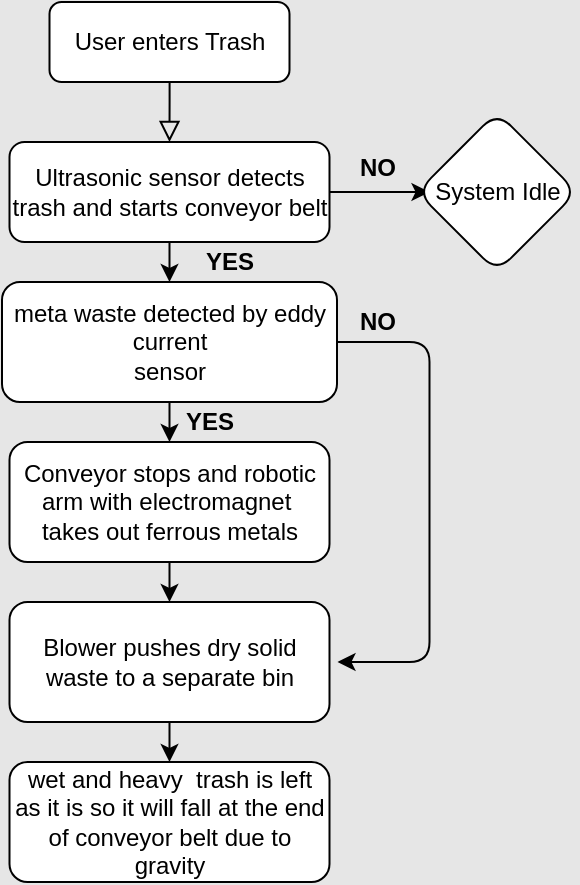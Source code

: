 <mxfile version="13.7.5" type="github">
  <diagram id="C5RBs43oDa-KdzZeNtuy" name="Page-1">
    <mxGraphModel dx="899" dy="481" grid="1" gridSize="10" guides="1" tooltips="1" connect="1" arrows="1" fold="1" page="1" pageScale="1" pageWidth="413" pageHeight="583" background="#E6E6E6" math="0" shadow="0">
      <root>
        <mxCell id="WIyWlLk6GJQsqaUBKTNV-0" />
        <mxCell id="WIyWlLk6GJQsqaUBKTNV-1" parent="WIyWlLk6GJQsqaUBKTNV-0" />
        <mxCell id="WIyWlLk6GJQsqaUBKTNV-2" value="" style="rounded=0;html=1;jettySize=auto;orthogonalLoop=1;fontSize=11;endArrow=block;endFill=0;endSize=8;strokeWidth=1;shadow=0;labelBackgroundColor=none;edgeStyle=orthogonalEdgeStyle;entryX=0.5;entryY=0;entryDx=0;entryDy=0;" parent="WIyWlLk6GJQsqaUBKTNV-1" source="WIyWlLk6GJQsqaUBKTNV-3" target="c1uK9i9pC-8xZbUMP80n-2" edge="1">
          <mxGeometry relative="1" as="geometry">
            <mxPoint x="343.75" y="132" as="targetPoint" />
            <Array as="points">
              <mxPoint x="343.75" y="122" />
              <mxPoint x="343.75" y="122" />
            </Array>
          </mxGeometry>
        </mxCell>
        <mxCell id="WIyWlLk6GJQsqaUBKTNV-3" value="User enters Trash" style="rounded=1;whiteSpace=wrap;html=1;fontSize=12;glass=0;strokeWidth=1;shadow=0;" parent="WIyWlLk6GJQsqaUBKTNV-1" vertex="1">
          <mxGeometry x="283.75" y="72" width="120" height="40" as="geometry" />
        </mxCell>
        <mxCell id="c1uK9i9pC-8xZbUMP80n-2" value="Ultrasonic sensor detects trash and starts conveyor belt" style="rounded=1;whiteSpace=wrap;html=1;" vertex="1" parent="WIyWlLk6GJQsqaUBKTNV-1">
          <mxGeometry x="263.75" y="142" width="160" height="50" as="geometry" />
        </mxCell>
        <mxCell id="c1uK9i9pC-8xZbUMP80n-5" value="" style="endArrow=classic;html=1;exitX=0.5;exitY=1;exitDx=0;exitDy=0;entryX=0.5;entryY=0;entryDx=0;entryDy=0;" edge="1" parent="WIyWlLk6GJQsqaUBKTNV-1" source="c1uK9i9pC-8xZbUMP80n-2">
          <mxGeometry width="50" height="50" relative="1" as="geometry">
            <mxPoint x="383.75" y="252" as="sourcePoint" />
            <mxPoint x="343.75" y="212" as="targetPoint" />
          </mxGeometry>
        </mxCell>
        <mxCell id="c1uK9i9pC-8xZbUMP80n-6" value="meta waste detected by eddy current&lt;br&gt;sensor" style="rectangle;whiteSpace=wrap;html=1;rounded=1;" vertex="1" parent="WIyWlLk6GJQsqaUBKTNV-1">
          <mxGeometry x="260" y="212" width="167.5" height="60" as="geometry" />
        </mxCell>
        <mxCell id="c1uK9i9pC-8xZbUMP80n-10" value="Conveyor stops and robotic arm with electromagnet&amp;nbsp; takes out ferrous metals" style="rounded=1;whiteSpace=wrap;html=1;" vertex="1" parent="WIyWlLk6GJQsqaUBKTNV-1">
          <mxGeometry x="263.75" y="292" width="160" height="60" as="geometry" />
        </mxCell>
        <mxCell id="c1uK9i9pC-8xZbUMP80n-11" value="" style="endArrow=classic;html=1;exitX=0.5;exitY=1;exitDx=0;exitDy=0;entryX=0.5;entryY=0;entryDx=0;entryDy=0;" edge="1" parent="WIyWlLk6GJQsqaUBKTNV-1" source="c1uK9i9pC-8xZbUMP80n-6" target="c1uK9i9pC-8xZbUMP80n-10">
          <mxGeometry width="50" height="50" relative="1" as="geometry">
            <mxPoint x="383.75" y="232" as="sourcePoint" />
            <mxPoint x="433.75" y="182" as="targetPoint" />
          </mxGeometry>
        </mxCell>
        <mxCell id="c1uK9i9pC-8xZbUMP80n-12" value="" style="endArrow=classic;html=1;exitX=1;exitY=0.5;exitDx=0;exitDy=0;" edge="1" parent="WIyWlLk6GJQsqaUBKTNV-1" source="c1uK9i9pC-8xZbUMP80n-6">
          <mxGeometry width="50" height="50" relative="1" as="geometry">
            <mxPoint x="383.75" y="232" as="sourcePoint" />
            <mxPoint x="427.75" y="402" as="targetPoint" />
            <Array as="points">
              <mxPoint x="473.75" y="242" />
              <mxPoint x="473.75" y="402" />
            </Array>
          </mxGeometry>
        </mxCell>
        <mxCell id="c1uK9i9pC-8xZbUMP80n-14" value="Blower pushes dry solid waste to a separate bin" style="rounded=1;whiteSpace=wrap;html=1;" vertex="1" parent="WIyWlLk6GJQsqaUBKTNV-1">
          <mxGeometry x="263.75" y="372" width="160" height="60" as="geometry" />
        </mxCell>
        <mxCell id="c1uK9i9pC-8xZbUMP80n-15" value="wet and heavy&amp;nbsp; trash is left as it is so it will fall at the end of conveyor belt due to gravity" style="rounded=1;whiteSpace=wrap;html=1;" vertex="1" parent="WIyWlLk6GJQsqaUBKTNV-1">
          <mxGeometry x="263.75" y="452" width="160" height="60" as="geometry" />
        </mxCell>
        <mxCell id="c1uK9i9pC-8xZbUMP80n-16" value="" style="endArrow=classic;html=1;exitX=0.5;exitY=1;exitDx=0;exitDy=0;entryX=0.5;entryY=0;entryDx=0;entryDy=0;" edge="1" parent="WIyWlLk6GJQsqaUBKTNV-1" source="c1uK9i9pC-8xZbUMP80n-10" target="c1uK9i9pC-8xZbUMP80n-14">
          <mxGeometry width="50" height="50" relative="1" as="geometry">
            <mxPoint x="383.75" y="412" as="sourcePoint" />
            <mxPoint x="433.75" y="362" as="targetPoint" />
          </mxGeometry>
        </mxCell>
        <mxCell id="c1uK9i9pC-8xZbUMP80n-17" value="" style="endArrow=classic;html=1;exitX=0.5;exitY=1;exitDx=0;exitDy=0;entryX=0.5;entryY=0;entryDx=0;entryDy=0;" edge="1" parent="WIyWlLk6GJQsqaUBKTNV-1" source="c1uK9i9pC-8xZbUMP80n-14" target="c1uK9i9pC-8xZbUMP80n-15">
          <mxGeometry width="50" height="50" relative="1" as="geometry">
            <mxPoint x="353.75" y="362" as="sourcePoint" />
            <mxPoint x="353.75" y="382" as="targetPoint" />
          </mxGeometry>
        </mxCell>
        <mxCell id="c1uK9i9pC-8xZbUMP80n-18" value="&lt;b&gt;NO&lt;/b&gt;" style="text;html=1;strokeColor=none;fillColor=none;align=center;verticalAlign=middle;whiteSpace=wrap;rounded=0;" vertex="1" parent="WIyWlLk6GJQsqaUBKTNV-1">
          <mxGeometry x="427.5" y="222" width="40" height="20" as="geometry" />
        </mxCell>
        <mxCell id="c1uK9i9pC-8xZbUMP80n-19" value="&lt;b&gt;YES&lt;/b&gt;" style="text;html=1;strokeColor=none;fillColor=none;align=center;verticalAlign=middle;whiteSpace=wrap;rounded=0;" vertex="1" parent="WIyWlLk6GJQsqaUBKTNV-1">
          <mxGeometry x="343.75" y="272" width="40" height="20" as="geometry" />
        </mxCell>
        <mxCell id="c1uK9i9pC-8xZbUMP80n-20" value="" style="endArrow=classic;html=1;exitX=1;exitY=0.5;exitDx=0;exitDy=0;" edge="1" parent="WIyWlLk6GJQsqaUBKTNV-1" source="c1uK9i9pC-8xZbUMP80n-2">
          <mxGeometry width="50" height="50" relative="1" as="geometry">
            <mxPoint x="383.75" y="322" as="sourcePoint" />
            <mxPoint x="473.75" y="167" as="targetPoint" />
          </mxGeometry>
        </mxCell>
        <mxCell id="c1uK9i9pC-8xZbUMP80n-21" value="System Idle" style="rhombus;whiteSpace=wrap;html=1;rounded=1;" vertex="1" parent="WIyWlLk6GJQsqaUBKTNV-1">
          <mxGeometry x="467.5" y="127" width="80" height="80" as="geometry" />
        </mxCell>
        <mxCell id="c1uK9i9pC-8xZbUMP80n-22" value="&lt;b&gt;YES&lt;/b&gt;" style="text;html=1;strokeColor=none;fillColor=none;align=center;verticalAlign=middle;whiteSpace=wrap;rounded=0;" vertex="1" parent="WIyWlLk6GJQsqaUBKTNV-1">
          <mxGeometry x="353.75" y="192" width="40" height="20" as="geometry" />
        </mxCell>
        <mxCell id="c1uK9i9pC-8xZbUMP80n-23" value="&lt;b&gt;NO&lt;/b&gt;" style="text;html=1;strokeColor=none;fillColor=none;align=center;verticalAlign=middle;whiteSpace=wrap;rounded=0;" vertex="1" parent="WIyWlLk6GJQsqaUBKTNV-1">
          <mxGeometry x="427.5" y="145" width="40" height="20" as="geometry" />
        </mxCell>
      </root>
    </mxGraphModel>
  </diagram>
</mxfile>
